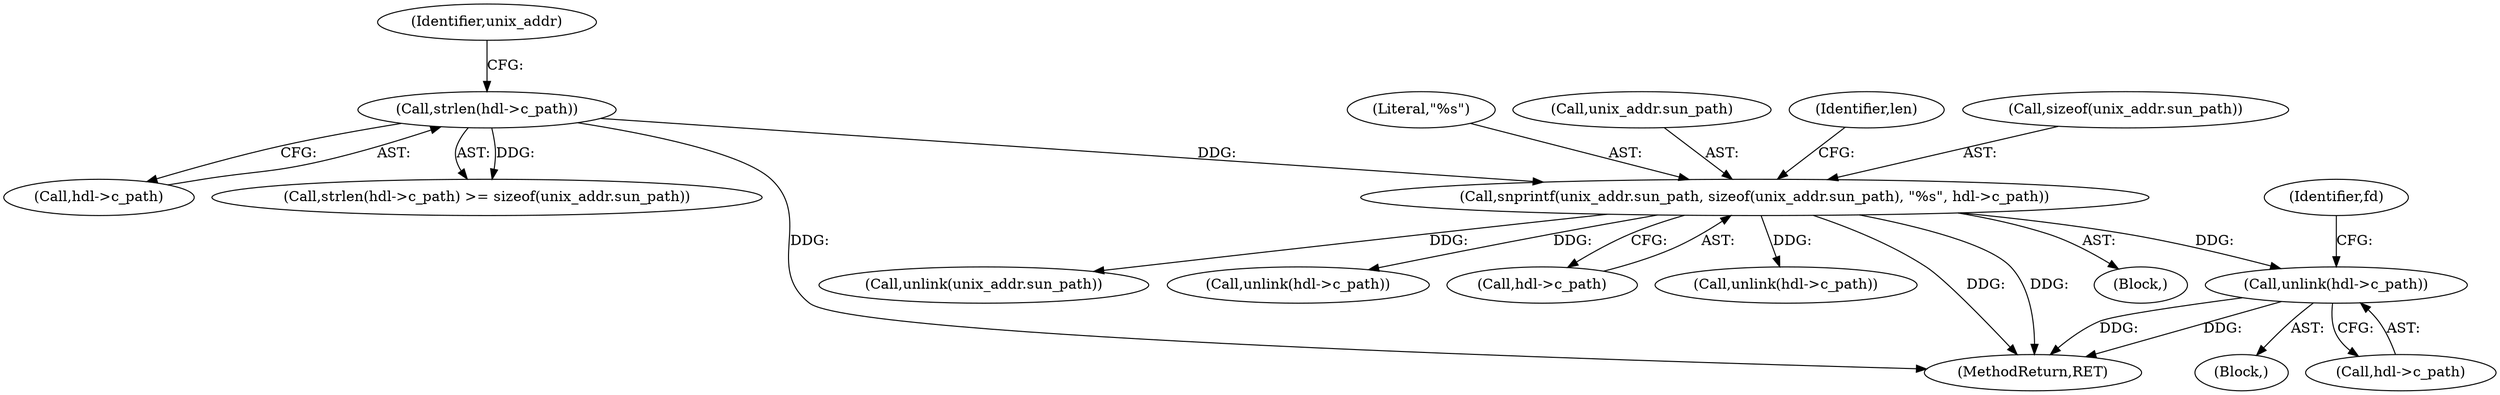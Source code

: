 digraph "0_opa-ff_c5759e7b76f5bf844be6c6641cc1b356bbc83869_0@API" {
"1000193" [label="(Call,unlink(hdl->c_path))"];
"1000144" [label="(Call,snprintf(unix_addr.sun_path, sizeof(unix_addr.sun_path), \"%s\", hdl->c_path))"];
"1000131" [label="(Call,strlen(hdl->c_path))"];
"1000192" [label="(Block,)"];
"1000102" [label="(Block,)"];
"1000161" [label="(Call,unlink(unix_addr.sun_path))"];
"1000137" [label="(Identifier,unix_addr)"];
"1000152" [label="(Literal,\"%s\")"];
"1000131" [label="(Call,strlen(hdl->c_path))"];
"1000194" [label="(Call,hdl->c_path)"];
"1000251" [label="(Call,unlink(hdl->c_path))"];
"1000145" [label="(Call,unix_addr.sun_path)"];
"1000157" [label="(Identifier,len)"];
"1000153" [label="(Call,hdl->c_path)"];
"1000144" [label="(Call,snprintf(unix_addr.sun_path, sizeof(unix_addr.sun_path), \"%s\", hdl->c_path))"];
"1000176" [label="(Call,unlink(hdl->c_path))"];
"1000130" [label="(Call,strlen(hdl->c_path) >= sizeof(unix_addr.sun_path))"];
"1000285" [label="(MethodReturn,RET)"];
"1000148" [label="(Call,sizeof(unix_addr.sun_path))"];
"1000132" [label="(Call,hdl->c_path)"];
"1000193" [label="(Call,unlink(hdl->c_path))"];
"1000198" [label="(Identifier,fd)"];
"1000193" -> "1000192"  [label="AST: "];
"1000193" -> "1000194"  [label="CFG: "];
"1000194" -> "1000193"  [label="AST: "];
"1000198" -> "1000193"  [label="CFG: "];
"1000193" -> "1000285"  [label="DDG: "];
"1000193" -> "1000285"  [label="DDG: "];
"1000144" -> "1000193"  [label="DDG: "];
"1000144" -> "1000102"  [label="AST: "];
"1000144" -> "1000153"  [label="CFG: "];
"1000145" -> "1000144"  [label="AST: "];
"1000148" -> "1000144"  [label="AST: "];
"1000152" -> "1000144"  [label="AST: "];
"1000153" -> "1000144"  [label="AST: "];
"1000157" -> "1000144"  [label="CFG: "];
"1000144" -> "1000285"  [label="DDG: "];
"1000144" -> "1000285"  [label="DDG: "];
"1000131" -> "1000144"  [label="DDG: "];
"1000144" -> "1000161"  [label="DDG: "];
"1000144" -> "1000176"  [label="DDG: "];
"1000144" -> "1000251"  [label="DDG: "];
"1000131" -> "1000130"  [label="AST: "];
"1000131" -> "1000132"  [label="CFG: "];
"1000132" -> "1000131"  [label="AST: "];
"1000137" -> "1000131"  [label="CFG: "];
"1000131" -> "1000285"  [label="DDG: "];
"1000131" -> "1000130"  [label="DDG: "];
}
